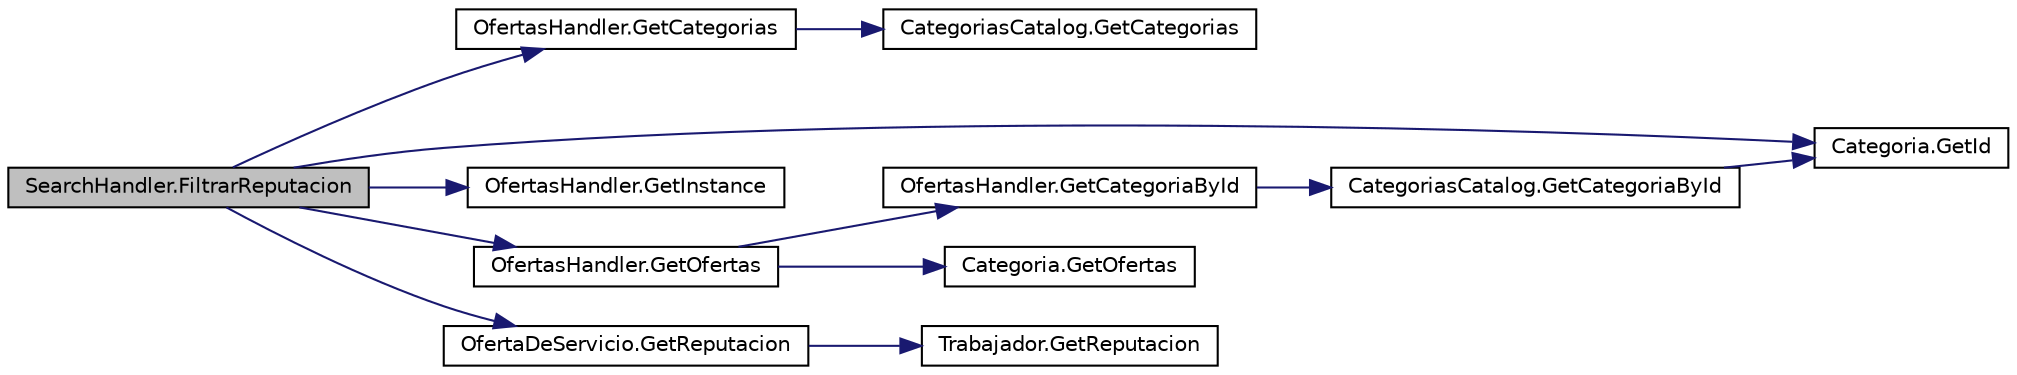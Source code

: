 digraph "SearchHandler.FiltrarReputacion"
{
 // INTERACTIVE_SVG=YES
 // LATEX_PDF_SIZE
  edge [fontname="Helvetica",fontsize="10",labelfontname="Helvetica",labelfontsize="10"];
  node [fontname="Helvetica",fontsize="10",shape=record];
  rankdir="LR";
  Node1 [label="SearchHandler.FiltrarReputacion",height=0.2,width=0.4,color="black", fillcolor="grey75", style="filled", fontcolor="black",tooltip="Método para filtrar las OfertaDeServicio por reputación"];
  Node1 -> Node2 [color="midnightblue",fontsize="10",style="solid",fontname="Helvetica"];
  Node2 [label="OfertasHandler.GetCategorias",height=0.2,width=0.4,color="black", fillcolor="white", style="filled",URL="$classOfertasHandler.html#a33c2ecdf69907a45a5ec13c254c41dea",tooltip="Método para obtener la lista de categorías."];
  Node2 -> Node3 [color="midnightblue",fontsize="10",style="solid",fontname="Helvetica"];
  Node3 [label="CategoriasCatalog.GetCategorias",height=0.2,width=0.4,color="black", fillcolor="white", style="filled",URL="$classCategoriasCatalog.html#ae79da35b16690c192b5e7f006d419b69",tooltip="Método para conocer las categorias."];
  Node1 -> Node4 [color="midnightblue",fontsize="10",style="solid",fontname="Helvetica"];
  Node4 [label="Categoria.GetId",height=0.2,width=0.4,color="black", fillcolor="white", style="filled",URL="$classCategoria.html#aca21bd468a27caa944fd44707ae08e40",tooltip="Método para obtener el ID de una Categoria."];
  Node1 -> Node5 [color="midnightblue",fontsize="10",style="solid",fontname="Helvetica"];
  Node5 [label="OfertasHandler.GetInstance",height=0.2,width=0.4,color="black", fillcolor="white", style="filled",URL="$classOfertasHandler.html#ae5ec8218485c0a9c560e34682404d229",tooltip="Método para obtener la instancia de la clase."];
  Node1 -> Node6 [color="midnightblue",fontsize="10",style="solid",fontname="Helvetica"];
  Node6 [label="OfertasHandler.GetOfertas",height=0.2,width=0.4,color="black", fillcolor="white", style="filled",URL="$classOfertasHandler.html#aee064b912d719b92da28610ca6c002c1",tooltip="Método para obtener OfertaDeServicio."];
  Node6 -> Node7 [color="midnightblue",fontsize="10",style="solid",fontname="Helvetica"];
  Node7 [label="OfertasHandler.GetCategoriaById",height=0.2,width=0.4,color="black", fillcolor="white", style="filled",URL="$classOfertasHandler.html#acd0f922cabb68e54f3a72a4761925872",tooltip="Método para obtener una Categoria por id."];
  Node7 -> Node8 [color="midnightblue",fontsize="10",style="solid",fontname="Helvetica"];
  Node8 [label="CategoriasCatalog.GetCategoriaById",height=0.2,width=0.4,color="black", fillcolor="white", style="filled",URL="$classCategoriasCatalog.html#a1275f6565562402725de3b14b665f622",tooltip="Método para obtener una categoría por id."];
  Node8 -> Node4 [color="midnightblue",fontsize="10",style="solid",fontname="Helvetica"];
  Node6 -> Node9 [color="midnightblue",fontsize="10",style="solid",fontname="Helvetica"];
  Node9 [label="Categoria.GetOfertas",height=0.2,width=0.4,color="black", fillcolor="white", style="filled",URL="$classCategoria.html#a16a5125f7bdde8a7f307d1927b448d85",tooltip="Método para conocer la lista de ofertas."];
  Node1 -> Node10 [color="midnightblue",fontsize="10",style="solid",fontname="Helvetica"];
  Node10 [label="OfertaDeServicio.GetReputacion",height=0.2,width=0.4,color="black", fillcolor="white", style="filled",URL="$classOfertaDeServicio.html#a200f6192086dbddd1455e54a1a7ab214",tooltip="Método para obtener la reputación del ofertante."];
  Node10 -> Node11 [color="midnightblue",fontsize="10",style="solid",fontname="Helvetica"];
  Node11 [label="Trabajador.GetReputacion",height=0.2,width=0.4,color="black", fillcolor="white", style="filled",URL="$classTrabajador.html#aff73d27e40b55c6b134a837095d65d18",tooltip="Método para obtener las calificaciones del usuario."];
}
